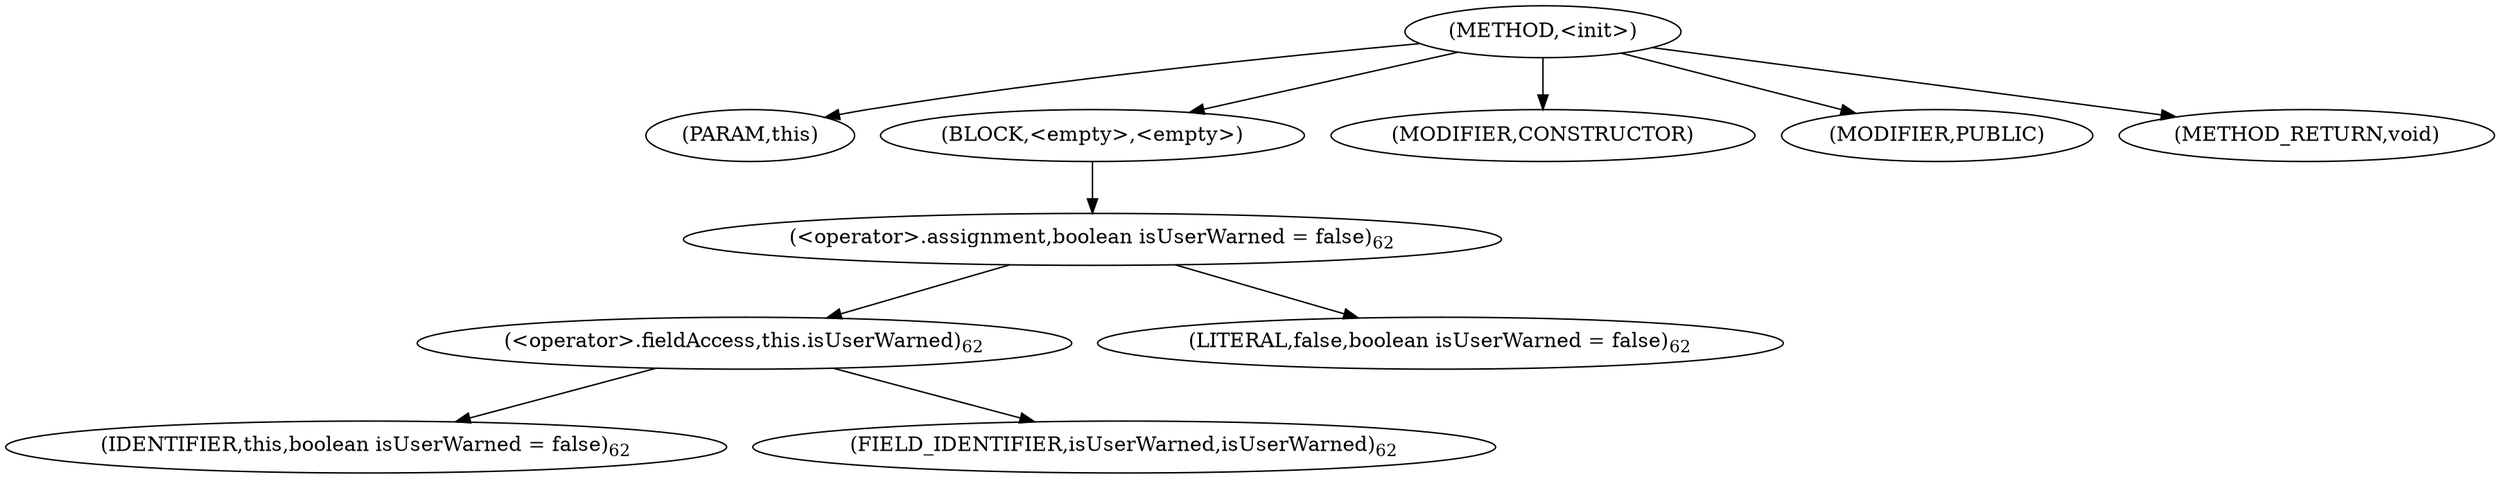 digraph "&lt;init&gt;" {  
"163" [label = <(METHOD,&lt;init&gt;)> ]
"164" [label = <(PARAM,this)> ]
"165" [label = <(BLOCK,&lt;empty&gt;,&lt;empty&gt;)> ]
"166" [label = <(&lt;operator&gt;.assignment,boolean isUserWarned = false)<SUB>62</SUB>> ]
"167" [label = <(&lt;operator&gt;.fieldAccess,this.isUserWarned)<SUB>62</SUB>> ]
"168" [label = <(IDENTIFIER,this,boolean isUserWarned = false)<SUB>62</SUB>> ]
"169" [label = <(FIELD_IDENTIFIER,isUserWarned,isUserWarned)<SUB>62</SUB>> ]
"170" [label = <(LITERAL,false,boolean isUserWarned = false)<SUB>62</SUB>> ]
"171" [label = <(MODIFIER,CONSTRUCTOR)> ]
"172" [label = <(MODIFIER,PUBLIC)> ]
"173" [label = <(METHOD_RETURN,void)> ]
  "163" -> "164" 
  "163" -> "165" 
  "163" -> "171" 
  "163" -> "172" 
  "163" -> "173" 
  "165" -> "166" 
  "166" -> "167" 
  "166" -> "170" 
  "167" -> "168" 
  "167" -> "169" 
}
